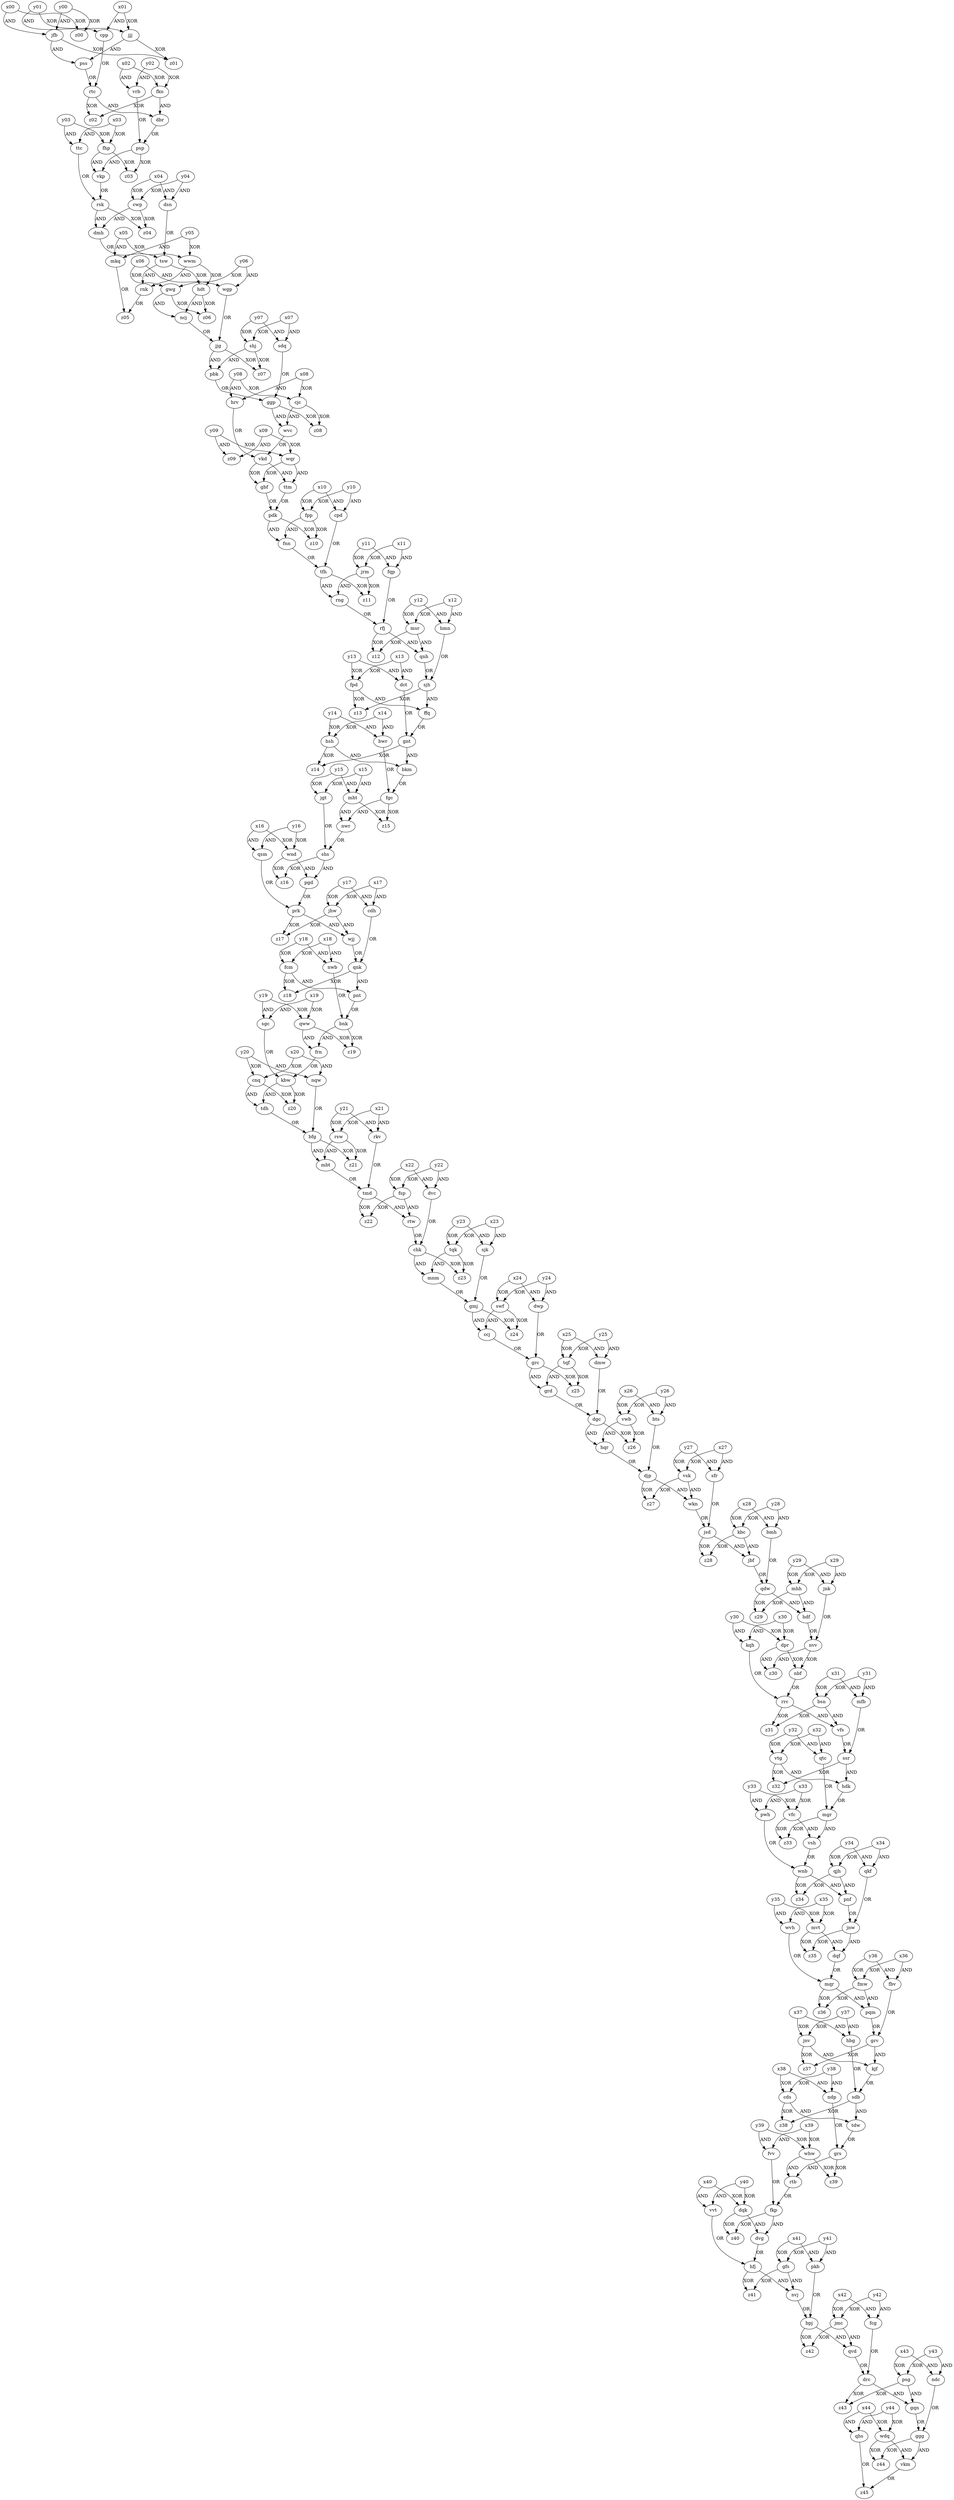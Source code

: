 strict digraph "" {
	y13 -> dct	[label=AND];
	y13 -> fpd	[label=XOR];
	dct -> gnt	[label=OR];
	x13 -> dct	[label=AND];
	x13 -> fpd	[label=XOR];
	y19 -> qww	[label=XOR];
	y19 -> sgc	[label=AND];
	qww -> z19	[label=XOR];
	qww -> frn	[label=AND];
	x19 -> qww	[label=XOR];
	x19 -> sgc	[label=AND];
	x40 -> vvt	[label=AND];
	x40 -> dqk	[label=XOR];
	vvt -> hfj	[label=OR];
	y40 -> vvt	[label=AND];
	y40 -> dqk	[label=XOR];
	bpj -> qvd	[label=AND];
	bpj -> z42	[label=XOR];
	qvd -> drc	[label=OR];
	jmc -> qvd	[label=AND];
	jmc -> z42	[label=XOR];
	x34 -> qkf	[label=AND];
	x34 -> qjh	[label=XOR];
	qkf -> jnw	[label=OR];
	y34 -> qkf	[label=AND];
	y34 -> qjh	[label=XOR];
	y07 -> shj	[label=XOR];
	y07 -> sdq	[label=AND];
	shj -> pbk	[label=AND];
	shj -> z07	[label=XOR];
	x07 -> shj	[label=XOR];
	x07 -> sdq	[label=AND];
	x12 -> msr	[label=XOR];
	x12 -> hmn	[label=AND];
	msr -> qnh	[label=AND];
	msr -> z12	[label=XOR];
	y12 -> msr	[label=XOR];
	y12 -> hmn	[label=AND];
	dqf -> mqr	[label=OR];
	mqr -> z36	[label=XOR];
	mqr -> pqm	[label=AND];
	wvh -> mqr	[label=OR];
	y04 -> cwp	[label=XOR];
	y04 -> dsn	[label=AND];
	cwp -> dmh	[label=AND];
	cwp -> z04	[label=XOR];
	x04 -> cwp	[label=XOR];
	x04 -> dsn	[label=AND];
	x16 -> qsm	[label=AND];
	x16 -> wnd	[label=XOR];
	qsm -> prk	[label=OR];
	y16 -> qsm	[label=AND];
	y16 -> wnd	[label=XOR];
	x10 -> fpp	[label=XOR];
	x10 -> cpd	[label=AND];
	fpp -> fnn	[label=AND];
	fpp -> z10	[label=XOR];
	y10 -> fpp	[label=XOR];
	y10 -> cpd	[label=AND];
	y31 -> mfb	[label=AND];
	y31 -> bsn	[label=XOR];
	mfb -> ssr	[label=OR];
	x31 -> mfb	[label=AND];
	x31 -> bsn	[label=XOR];
	y24 -> swf	[label=XOR];
	y24 -> dwp	[label=AND];
	swf -> z24	[label=XOR];
	swf -> ccj	[label=AND];
	x24 -> swf	[label=XOR];
	x24 -> dwp	[label=AND];
	kbw -> z20	[label=XOR];
	kbw -> tdh	[label=AND];
	cnq -> z20	[label=XOR];
	cnq -> tdh	[label=AND];
	x36 -> fbv	[label=AND];
	x36 -> fmw	[label=XOR];
	fbv -> grv	[label=OR];
	y36 -> fbv	[label=AND];
	y36 -> fmw	[label=XOR];
	y26 -> vwb	[label=XOR];
	y26 -> hts	[label=AND];
	vwb -> z26	[label=XOR];
	vwb -> hqr	[label=AND];
	x26 -> vwb	[label=XOR];
	x26 -> hts	[label=AND];
	pnt -> bnk	[label=OR];
	bnk -> z19	[label=XOR];
	bnk -> frn	[label=AND];
	nwb -> bnk	[label=OR];
	pdk -> fnn	[label=AND];
	pdk -> z10	[label=XOR];
	fnn -> tfh	[label=OR];
	x18 -> nwb	[label=AND];
	x18 -> fcm	[label=XOR];
	fcm -> pnt	[label=AND];
	fcm -> z18	[label=XOR];
	y18 -> nwb	[label=AND];
	y18 -> fcm	[label=XOR];
	y05 -> mkq	[label=AND];
	y05 -> wwm	[label=XOR];
	mkq -> z05	[label=OR];
	x05 -> mkq	[label=AND];
	x05 -> wwm	[label=XOR];
	y15 -> mht	[label=AND];
	y15 -> jgt	[label=XOR];
	mht -> z15	[label=XOR];
	mht -> nwr	[label=AND];
	x15 -> mht	[label=AND];
	x15 -> jgt	[label=XOR];
	tdh -> bfg	[label=OR];
	dvg -> hfj	[label=OR];
	hfj -> nvj	[label=AND];
	hfj -> z41	[label=XOR];
	qnh -> sjh	[label=OR];
	rfj -> qnh	[label=AND];
	rfj -> z12	[label=XOR];
	fmw -> z36	[label=XOR];
	fmw -> pqm	[label=AND];
	wgp -> jjg	[label=OR];
	jjg -> pbk	[label=AND];
	jjg -> z07	[label=XOR];
	ncj -> jjg	[label=OR];
	bkm -> fgc	[label=OR];
	fgc -> z15	[label=XOR];
	fgc -> nwr	[label=AND];
	bwr -> fgc	[label=OR];
	qnk -> pnt	[label=AND];
	qnk -> z18	[label=XOR];
	mgr -> vsh	[label=AND];
	mgr -> z33	[label=XOR];
	vsh -> wnb	[label=OR];
	vfc -> vsh	[label=AND];
	vfc -> z33	[label=XOR];
	y42 -> jmc	[label=XOR];
	y42 -> fcg	[label=AND];
	x42 -> jmc	[label=XOR];
	x42 -> fcg	[label=AND];
	cdh -> qnk	[label=OR];
	wjj -> qnk	[label=OR];
	rtc -> dbr	[label=AND];
	rtc -> z02	[label=XOR];
	dbr -> psp	[label=OR];
	fkn -> dbr	[label=AND];
	fkn -> z02	[label=XOR];
	bfg -> z21	[label=XOR];
	bfg -> mbt	[label=AND];
	rsw -> z21	[label=XOR];
	rsw -> mbt	[label=AND];
	dwp -> grc	[label=OR];
	y33 -> vfc	[label=XOR];
	y33 -> pwh	[label=AND];
	x33 -> vfc	[label=XOR];
	x33 -> pwh	[label=AND];
	fpd -> ffq	[label=AND];
	fpd -> z13	[label=XOR];
	qdw -> z29	[label=XOR];
	qdw -> hdf	[label=AND];
	mhh -> z29	[label=XOR];
	mhh -> hdf	[label=AND];
	x29 -> mhh	[label=XOR];
	x29 -> jnk	[label=AND];
	y29 -> mhh	[label=XOR];
	y29 -> jnk	[label=AND];
	y38 -> cds	[label=XOR];
	y38 -> ndp	[label=AND];
	cds -> tdw	[label=AND];
	cds -> z38	[label=XOR];
	x38 -> cds	[label=XOR];
	x38 -> ndp	[label=AND];
	fcg -> drc	[label=OR];
	wnb -> z34	[label=XOR];
	wnb -> pnf	[label=AND];
	qjh -> z34	[label=XOR];
	qjh -> pnf	[label=AND];
	y30 -> kqh	[label=AND];
	y30 -> dpr	[label=XOR];
	kqh -> rrc	[label=OR];
	x30 -> kqh	[label=AND];
	x30 -> dpr	[label=XOR];
	hdk -> mgr	[label=OR];
	qtc -> mgr	[label=OR];
	pbk -> ggp	[label=OR];
	ggp -> z08	[label=XOR];
	ggp -> wvc	[label=AND];
	sdq -> ggp	[label=OR];
	y43 -> psg	[label=XOR];
	y43 -> ndc	[label=AND];
	psg -> gqn	[label=AND];
	psg -> z43	[label=XOR];
	x43 -> psg	[label=XOR];
	x43 -> ndc	[label=AND];
	jsd -> jbf	[label=AND];
	jsd -> z28	[label=XOR];
	jbf -> qdw	[label=OR];
	kbc -> jbf	[label=AND];
	kbc -> z28	[label=XOR];
	x17 -> cdh	[label=AND];
	x17 -> jhw	[label=XOR];
	jhw -> wjj	[label=AND];
	jhw -> z17	[label=XOR];
	y17 -> cdh	[label=AND];
	y17 -> jhw	[label=XOR];
	grs -> z39	[label=XOR];
	grs -> rtb	[label=AND];
	whw -> z39	[label=XOR];
	whw -> rtb	[label=AND];
	x08 -> hrv	[label=AND];
	x08 -> cjc	[label=XOR];
	hrv -> vkd	[label=OR];
	y08 -> hrv	[label=AND];
	y08 -> cjc	[label=XOR];
	y06 -> wgp	[label=AND];
	y06 -> gwg	[label=XOR];
	x06 -> wgp	[label=AND];
	x06 -> gwg	[label=XOR];
	dgc -> z26	[label=XOR];
	dgc -> hqr	[label=AND];
	tsw -> hdt	[label=XOR];
	tsw -> rnk	[label=AND];
	hdt -> ncj	[label=AND];
	hdt -> z06	[label=XOR];
	wwm -> hdt	[label=XOR];
	wwm -> rnk	[label=AND];
	tqf -> z25	[label=XOR];
	tqf -> grd	[label=AND];
	grc -> z25	[label=XOR];
	grc -> grd	[label=AND];
	x09 -> z09	[label=AND];
	x09 -> wqr	[label=XOR];
	y09 -> z09	[label=AND];
	y09 -> wqr	[label=XOR];
	y25 -> tqf	[label=XOR];
	y25 -> dmw	[label=AND];
	dmw -> dgc	[label=OR];
	x25 -> tqf	[label=XOR];
	x25 -> dmw	[label=AND];
	x23 -> tqk	[label=XOR];
	x23 -> sjk	[label=AND];
	tqk -> z23	[label=XOR];
	tqk -> mnm	[label=AND];
	y23 -> tqk	[label=XOR];
	y23 -> sjk	[label=AND];
	x11 -> jrm	[label=XOR];
	x11 -> fqp	[label=AND];
	jrm -> rng	[label=AND];
	jrm -> z11	[label=XOR];
	y11 -> jrm	[label=XOR];
	y11 -> fqp	[label=AND];
	dmh -> tsw	[label=OR];
	rsk -> dmh	[label=AND];
	rsk -> z04	[label=XOR];
	y00 -> jfb	[label=AND];
	y00 -> z00	[label=XOR];
	jfb -> z01	[label=XOR];
	jfb -> pss	[label=AND];
	x00 -> jfb	[label=AND];
	x00 -> z00	[label=XOR];
	tmd -> rtw	[label=AND];
	tmd -> z22	[label=XOR];
	rtw -> chk	[label=OR];
	fsp -> rtw	[label=AND];
	fsp -> z22	[label=XOR];
	frn -> kbw	[label=OR];
	bmh -> qdw	[label=OR];
	dqk -> dvg	[label=AND];
	dqk -> z40	[label=XOR];
	jnk -> nvv	[label=OR];
	y14 -> bwr	[label=AND];
	y14 -> hsh	[label=XOR];
	hsh -> bkm	[label=AND];
	hsh -> z14	[label=XOR];
	x14 -> bwr	[label=AND];
	x14 -> hsh	[label=XOR];
	x32 -> qtc	[label=AND];
	x32 -> vtg	[label=XOR];
	vtg -> hdk	[label=AND];
	vtg -> z32	[label=XOR];
	y32 -> qtc	[label=AND];
	y32 -> vtg	[label=XOR];
	hdf -> nvv	[label=OR];
	sjk -> gmj	[label=OR];
	x03 -> ttc	[label=AND];
	x03 -> fhp	[label=XOR];
	ttc -> rsk	[label=OR];
	y03 -> ttc	[label=AND];
	y03 -> fhp	[label=XOR];
	qhs -> z45	[label=OR];
	vkm -> z45	[label=OR];
	y28 -> kbc	[label=XOR];
	y28 -> bmh	[label=AND];
	x28 -> kbc	[label=XOR];
	x28 -> bmh	[label=AND];
	sgc -> kbw	[label=OR];
	tdw -> grs	[label=OR];
	ndp -> grs	[label=OR];
	rrc -> vfs	[label=AND];
	rrc -> z31	[label=XOR];
	vfs -> ssr	[label=OR];
	bsn -> vfs	[label=AND];
	bsn -> z31	[label=XOR];
	y41 -> pkb	[label=AND];
	y41 -> gfs	[label=XOR];
	pkb -> bpj	[label=OR];
	x41 -> pkb	[label=AND];
	x41 -> gfs	[label=XOR];
	rnk -> z05	[label=OR];
	chk -> z23	[label=XOR];
	chk -> mnm	[label=AND];
	nbf -> rrc	[label=OR];
	rtb -> fkp	[label=OR];
	drc -> gqn	[label=AND];
	drc -> z43	[label=XOR];
	vsk -> wkn	[label=AND];
	vsk -> z27	[label=XOR];
	wkn -> jsd	[label=OR];
	djp -> wkn	[label=AND];
	djp -> z27	[label=XOR];
	y37 -> hbg	[label=AND];
	y37 -> jnv	[label=XOR];
	hbg -> sdb	[label=OR];
	x37 -> hbg	[label=AND];
	x37 -> jnv	[label=XOR];
	vkd -> gbf	[label=XOR];
	vkd -> ttm	[label=AND];
	gbf -> pdk	[label=OR];
	wqr -> gbf	[label=XOR];
	wqr -> ttm	[label=AND];
	gmj -> z24	[label=XOR];
	gmj -> ccj	[label=AND];
	gfs -> nvj	[label=AND];
	gfs -> z41	[label=XOR];
	sdb -> tdw	[label=AND];
	sdb -> z38	[label=XOR];
	x21 -> rsw	[label=XOR];
	x21 -> rkv	[label=AND];
	rkv -> tmd	[label=OR];
	y21 -> rsw	[label=XOR];
	y21 -> rkv	[label=AND];
	mnm -> gmj	[label=OR];
	kjf -> sdb	[label=OR];
	nvj -> bpj	[label=OR];
	grv -> kjf	[label=AND];
	grv -> z37	[label=XOR];
	jnv -> kjf	[label=AND];
	jnv -> z37	[label=XOR];
	jjj -> z01	[label=XOR];
	jjj -> pss	[label=AND];
	x44 -> qhs	[label=AND];
	x44 -> wdq	[label=XOR];
	wdq -> vkm	[label=AND];
	wdq -> z44	[label=XOR];
	y44 -> qhs	[label=AND];
	y44 -> wdq	[label=XOR];
	vkp -> rsk	[label=OR];
	x27 -> vsk	[label=XOR];
	x27 -> sfr	[label=AND];
	y27 -> vsk	[label=XOR];
	y27 -> sfr	[label=AND];
	psp -> vkp	[label=AND];
	psp -> z03	[label=XOR];
	vrb -> psp	[label=OR];
	gwg -> ncj	[label=AND];
	gwg -> z06	[label=XOR];
	nqw -> bfg	[label=OR];
	fhp -> vkp	[label=AND];
	fhp -> z03	[label=XOR];
	jgt -> shs	[label=OR];
	ndc -> ggg	[label=OR];
	pqm -> grv	[label=OR];
	tfh -> rng	[label=AND];
	tfh -> z11	[label=XOR];
	cpd -> tfh	[label=OR];
	dpr -> nbf	[label=XOR];
	dpr -> z30	[label=AND];
	nvv -> nbf	[label=XOR];
	nvv -> z30	[label=AND];
	pnf -> jnw	[label=OR];
	y20 -> cnq	[label=XOR];
	y20 -> nqw	[label=AND];
	x20 -> cnq	[label=XOR];
	x20 -> nqw	[label=AND];
	y22 -> fsp	[label=XOR];
	y22 -> dvc	[label=AND];
	dvc -> chk	[label=OR];
	x22 -> fsp	[label=XOR];
	x22 -> dvc	[label=AND];
	nwr -> shs	[label=OR];
	shs -> pgd	[label=AND];
	shs -> z16	[label=XOR];
	dsn -> tsw	[label=OR];
	x02 -> fkn	[label=XOR];
	x02 -> vrb	[label=AND];
	y02 -> fkn	[label=XOR];
	y02 -> vrb	[label=AND];
	pwh -> wnb	[label=OR];
	pss -> rtc	[label=OR];
	hts -> djp	[label=OR];
	hqr -> djp	[label=OR];
	gnt -> bkm	[label=AND];
	gnt -> z14	[label=XOR];
	ffq -> gnt	[label=OR];
	ggg -> vkm	[label=AND];
	ggg -> z44	[label=XOR];
	gqn -> ggg	[label=OR];
	sfr -> jsd	[label=OR];
	ssr -> hdk	[label=AND];
	ssr -> z32	[label=XOR];
	ttm -> pdk	[label=OR];
	mvt -> dqf	[label=AND];
	mvt -> z35	[label=XOR];
	jnw -> dqf	[label=AND];
	jnw -> z35	[label=XOR];
	ccj -> grc	[label=OR];
	wnd -> pgd	[label=AND];
	wnd -> z16	[label=XOR];
	pgd -> prk	[label=OR];
	fqp -> rfj	[label=OR];
	fkp -> dvg	[label=AND];
	fkp -> z40	[label=XOR];
	fvv -> fkp	[label=OR];
	y01 -> jjj	[label=XOR];
	y01 -> cpp	[label=AND];
	x01 -> jjj	[label=XOR];
	x01 -> cpp	[label=AND];
	cjc -> z08	[label=XOR];
	cjc -> wvc	[label=AND];
	y39 -> whw	[label=XOR];
	y39 -> fvv	[label=AND];
	x39 -> whw	[label=XOR];
	x39 -> fvv	[label=AND];
	prk -> wjj	[label=AND];
	prk -> z17	[label=XOR];
	wvc -> vkd	[label=OR];
	mbt -> tmd	[label=OR];
	hmn -> sjh	[label=OR];
	sjh -> ffq	[label=AND];
	sjh -> z13	[label=XOR];
	rng -> rfj	[label=OR];
	y35 -> wvh	[label=AND];
	y35 -> mvt	[label=XOR];
	x35 -> wvh	[label=AND];
	x35 -> mvt	[label=XOR];
	grd -> dgc	[label=OR];
	cpp -> rtc	[label=OR];
}
